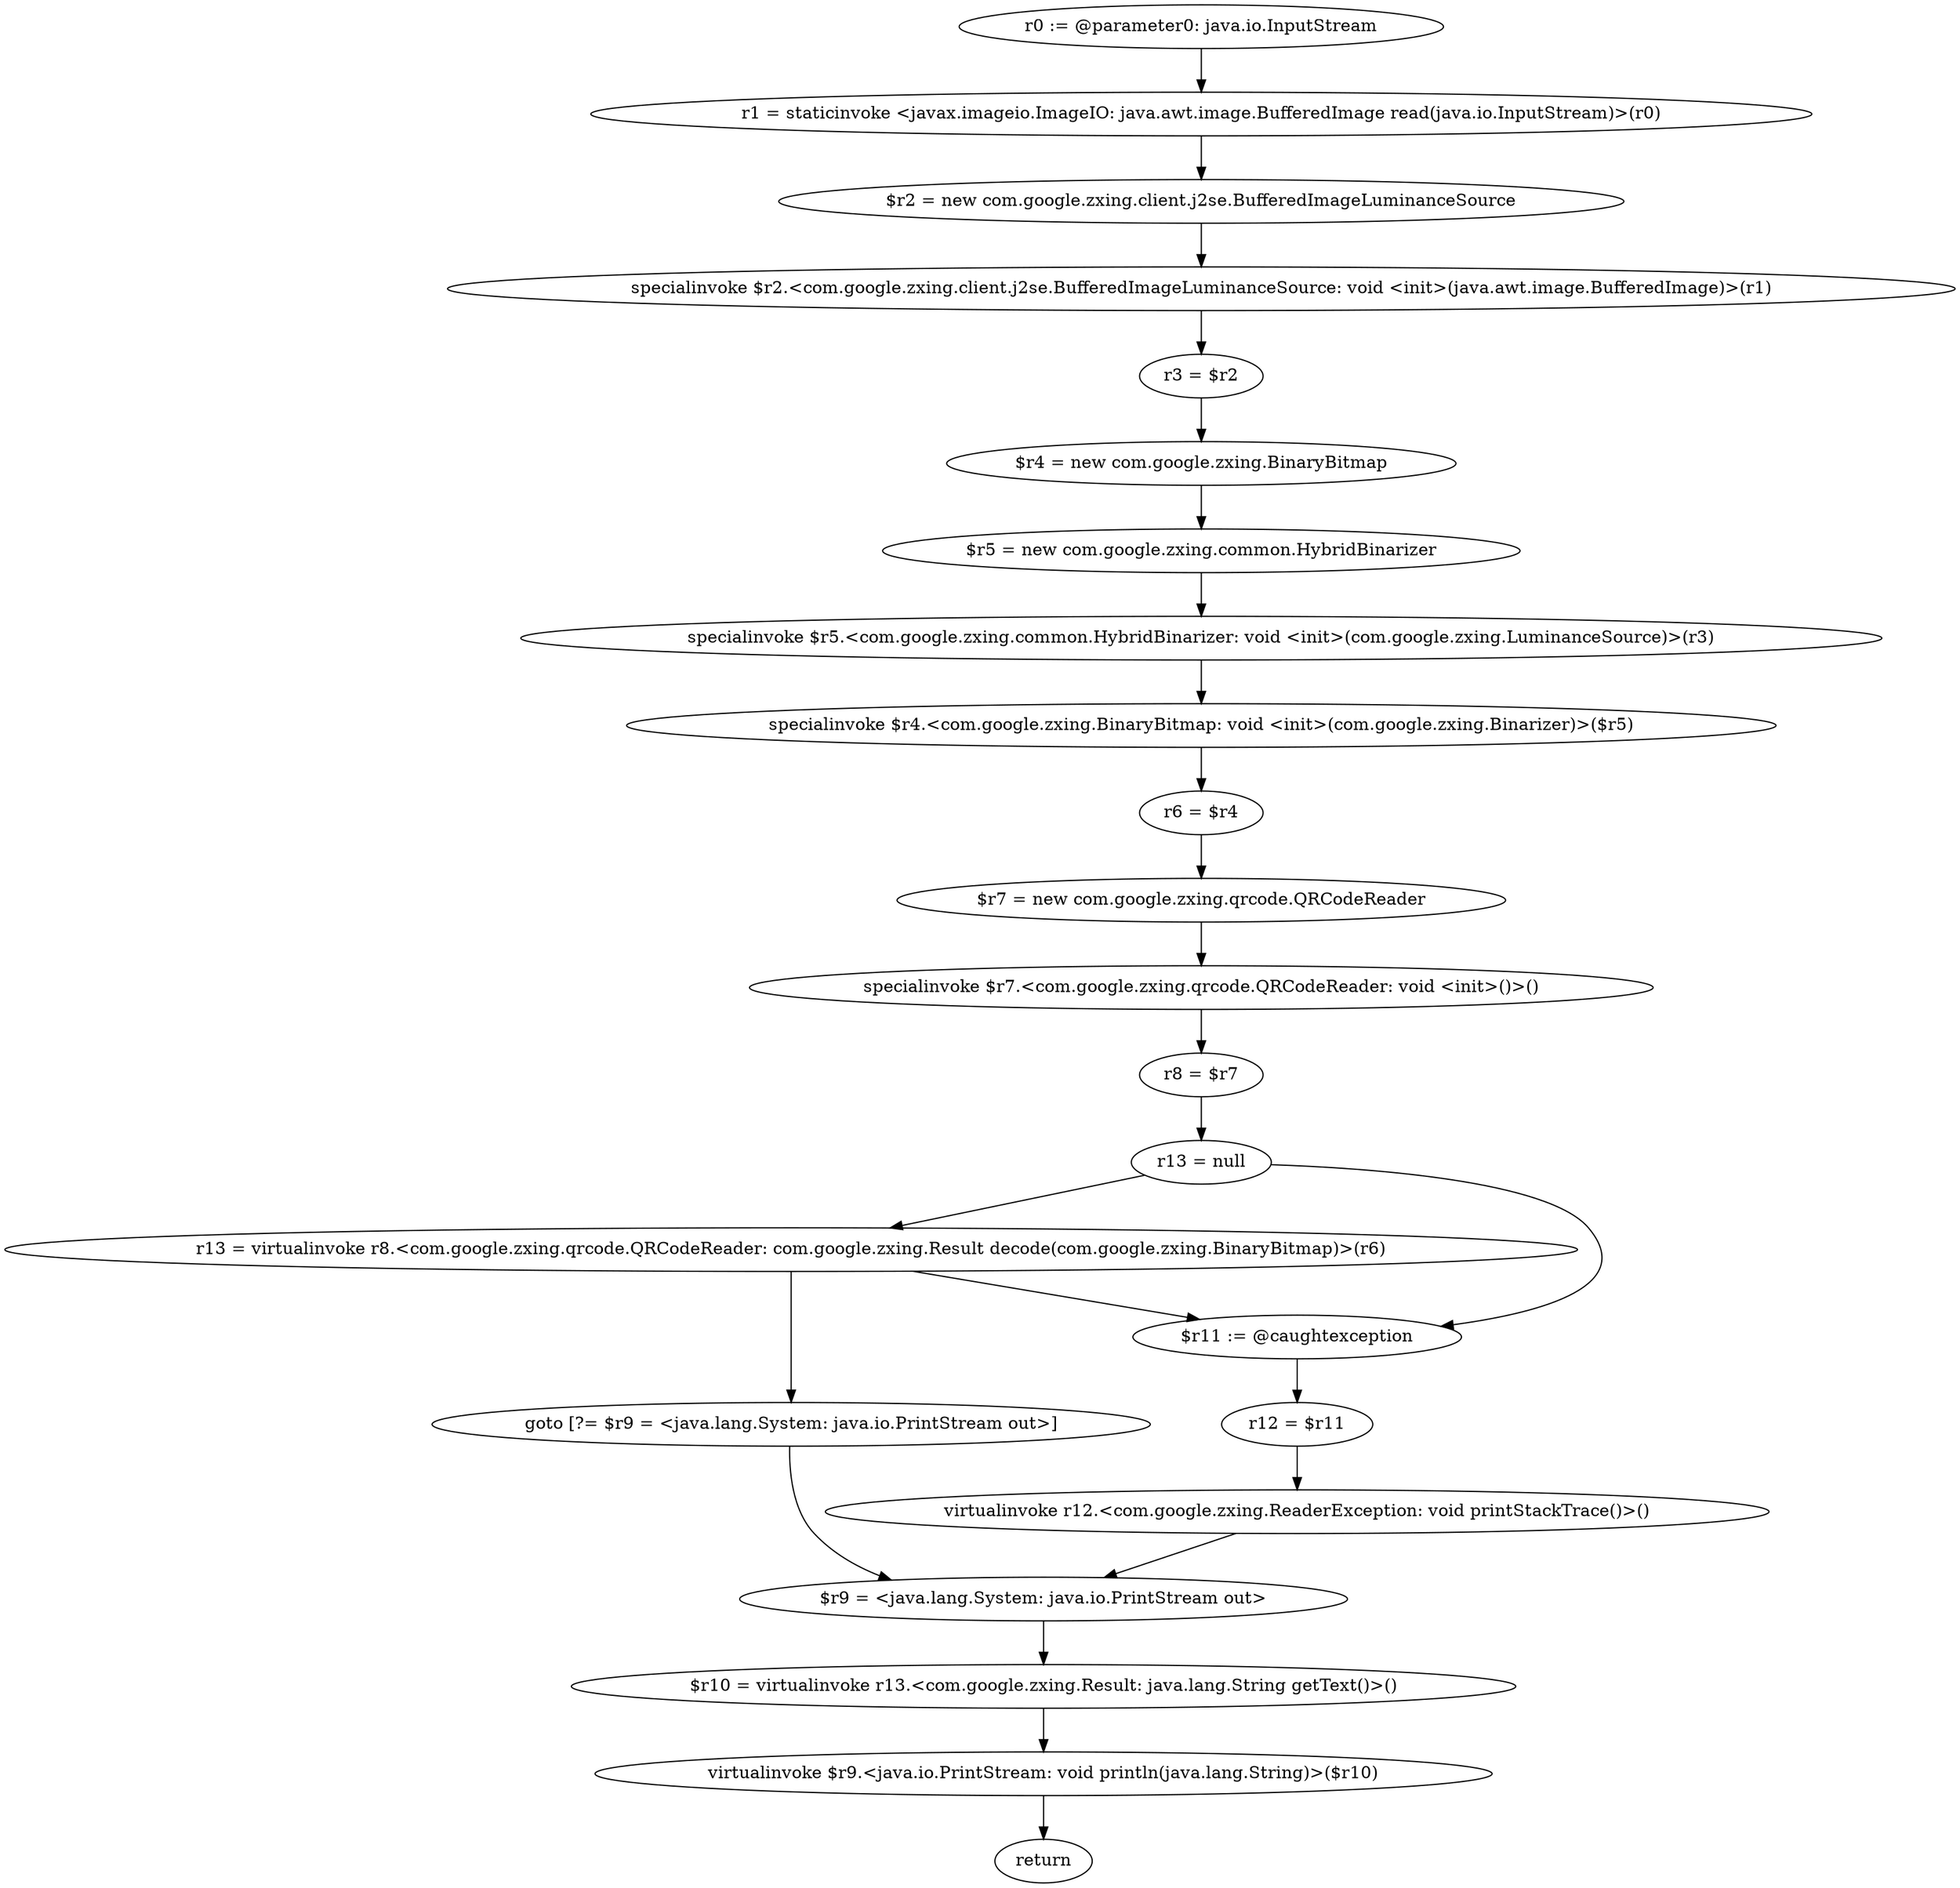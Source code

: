 digraph "unitGraph" {
    "r0 := @parameter0: java.io.InputStream"
    "r1 = staticinvoke <javax.imageio.ImageIO: java.awt.image.BufferedImage read(java.io.InputStream)>(r0)"
    "$r2 = new com.google.zxing.client.j2se.BufferedImageLuminanceSource"
    "specialinvoke $r2.<com.google.zxing.client.j2se.BufferedImageLuminanceSource: void <init>(java.awt.image.BufferedImage)>(r1)"
    "r3 = $r2"
    "$r4 = new com.google.zxing.BinaryBitmap"
    "$r5 = new com.google.zxing.common.HybridBinarizer"
    "specialinvoke $r5.<com.google.zxing.common.HybridBinarizer: void <init>(com.google.zxing.LuminanceSource)>(r3)"
    "specialinvoke $r4.<com.google.zxing.BinaryBitmap: void <init>(com.google.zxing.Binarizer)>($r5)"
    "r6 = $r4"
    "$r7 = new com.google.zxing.qrcode.QRCodeReader"
    "specialinvoke $r7.<com.google.zxing.qrcode.QRCodeReader: void <init>()>()"
    "r8 = $r7"
    "r13 = null"
    "r13 = virtualinvoke r8.<com.google.zxing.qrcode.QRCodeReader: com.google.zxing.Result decode(com.google.zxing.BinaryBitmap)>(r6)"
    "goto [?= $r9 = <java.lang.System: java.io.PrintStream out>]"
    "$r11 := @caughtexception"
    "r12 = $r11"
    "virtualinvoke r12.<com.google.zxing.ReaderException: void printStackTrace()>()"
    "$r9 = <java.lang.System: java.io.PrintStream out>"
    "$r10 = virtualinvoke r13.<com.google.zxing.Result: java.lang.String getText()>()"
    "virtualinvoke $r9.<java.io.PrintStream: void println(java.lang.String)>($r10)"
    "return"
    "r0 := @parameter0: java.io.InputStream"->"r1 = staticinvoke <javax.imageio.ImageIO: java.awt.image.BufferedImage read(java.io.InputStream)>(r0)";
    "r1 = staticinvoke <javax.imageio.ImageIO: java.awt.image.BufferedImage read(java.io.InputStream)>(r0)"->"$r2 = new com.google.zxing.client.j2se.BufferedImageLuminanceSource";
    "$r2 = new com.google.zxing.client.j2se.BufferedImageLuminanceSource"->"specialinvoke $r2.<com.google.zxing.client.j2se.BufferedImageLuminanceSource: void <init>(java.awt.image.BufferedImage)>(r1)";
    "specialinvoke $r2.<com.google.zxing.client.j2se.BufferedImageLuminanceSource: void <init>(java.awt.image.BufferedImage)>(r1)"->"r3 = $r2";
    "r3 = $r2"->"$r4 = new com.google.zxing.BinaryBitmap";
    "$r4 = new com.google.zxing.BinaryBitmap"->"$r5 = new com.google.zxing.common.HybridBinarizer";
    "$r5 = new com.google.zxing.common.HybridBinarizer"->"specialinvoke $r5.<com.google.zxing.common.HybridBinarizer: void <init>(com.google.zxing.LuminanceSource)>(r3)";
    "specialinvoke $r5.<com.google.zxing.common.HybridBinarizer: void <init>(com.google.zxing.LuminanceSource)>(r3)"->"specialinvoke $r4.<com.google.zxing.BinaryBitmap: void <init>(com.google.zxing.Binarizer)>($r5)";
    "specialinvoke $r4.<com.google.zxing.BinaryBitmap: void <init>(com.google.zxing.Binarizer)>($r5)"->"r6 = $r4";
    "r6 = $r4"->"$r7 = new com.google.zxing.qrcode.QRCodeReader";
    "$r7 = new com.google.zxing.qrcode.QRCodeReader"->"specialinvoke $r7.<com.google.zxing.qrcode.QRCodeReader: void <init>()>()";
    "specialinvoke $r7.<com.google.zxing.qrcode.QRCodeReader: void <init>()>()"->"r8 = $r7";
    "r8 = $r7"->"r13 = null";
    "r13 = null"->"r13 = virtualinvoke r8.<com.google.zxing.qrcode.QRCodeReader: com.google.zxing.Result decode(com.google.zxing.BinaryBitmap)>(r6)";
    "r13 = null"->"$r11 := @caughtexception";
    "r13 = virtualinvoke r8.<com.google.zxing.qrcode.QRCodeReader: com.google.zxing.Result decode(com.google.zxing.BinaryBitmap)>(r6)"->"goto [?= $r9 = <java.lang.System: java.io.PrintStream out>]";
    "r13 = virtualinvoke r8.<com.google.zxing.qrcode.QRCodeReader: com.google.zxing.Result decode(com.google.zxing.BinaryBitmap)>(r6)"->"$r11 := @caughtexception";
    "goto [?= $r9 = <java.lang.System: java.io.PrintStream out>]"->"$r9 = <java.lang.System: java.io.PrintStream out>";
    "$r11 := @caughtexception"->"r12 = $r11";
    "r12 = $r11"->"virtualinvoke r12.<com.google.zxing.ReaderException: void printStackTrace()>()";
    "virtualinvoke r12.<com.google.zxing.ReaderException: void printStackTrace()>()"->"$r9 = <java.lang.System: java.io.PrintStream out>";
    "$r9 = <java.lang.System: java.io.PrintStream out>"->"$r10 = virtualinvoke r13.<com.google.zxing.Result: java.lang.String getText()>()";
    "$r10 = virtualinvoke r13.<com.google.zxing.Result: java.lang.String getText()>()"->"virtualinvoke $r9.<java.io.PrintStream: void println(java.lang.String)>($r10)";
    "virtualinvoke $r9.<java.io.PrintStream: void println(java.lang.String)>($r10)"->"return";
}
